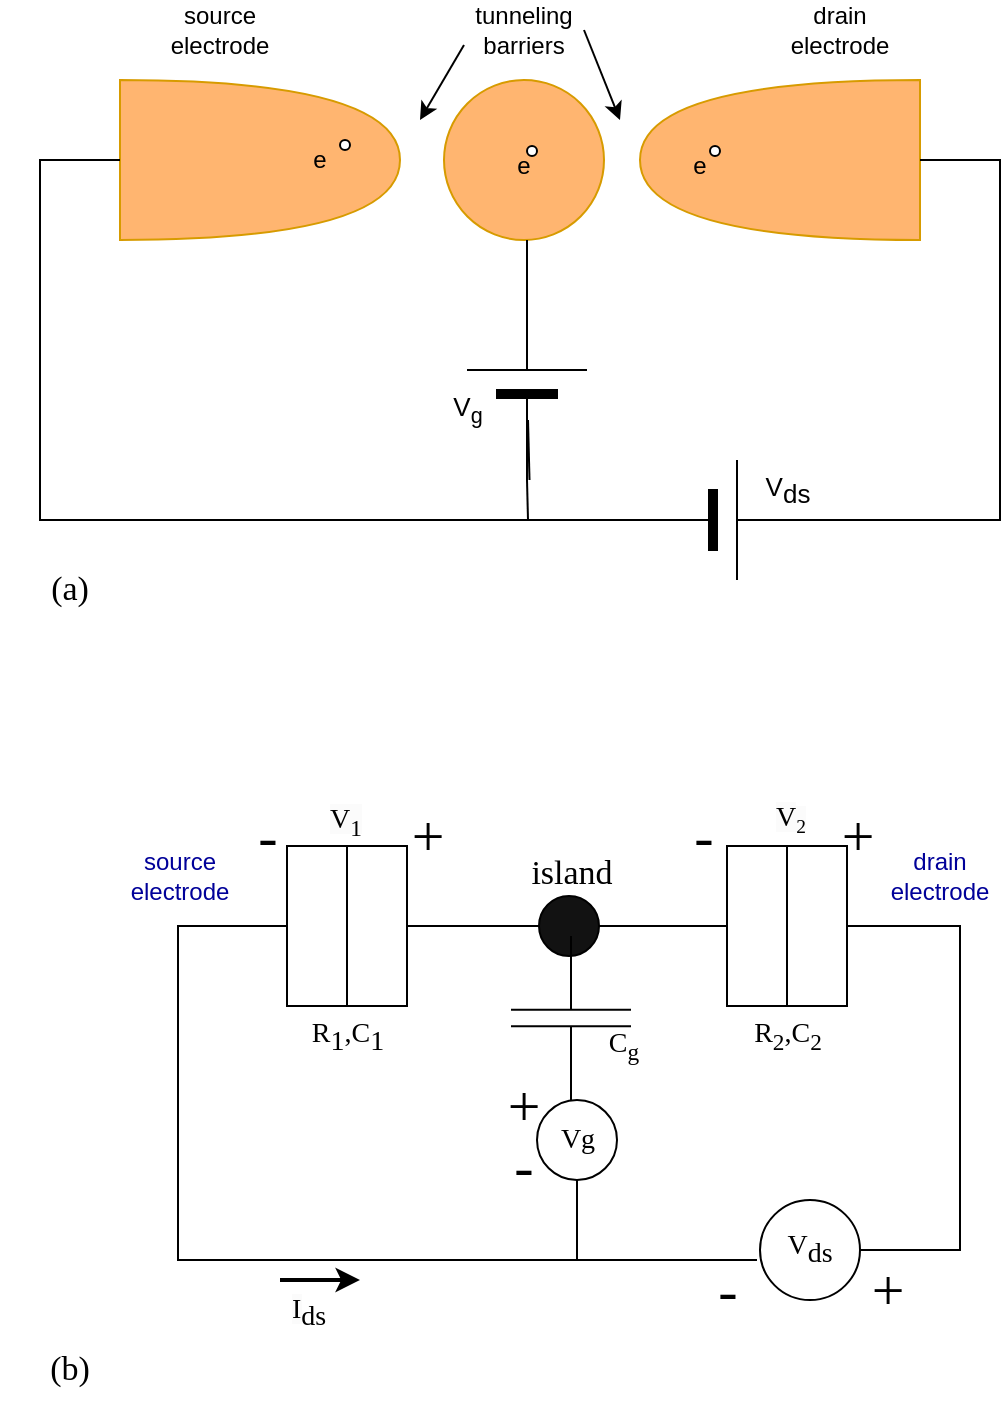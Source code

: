<mxfile version="22.0.6" type="github">
  <diagram name="Page-1" id="_Vgb9JAo8r92jsutBCuS">
    <mxGraphModel dx="954" dy="547" grid="1" gridSize="10" guides="1" tooltips="1" connect="1" arrows="1" fold="1" page="1" pageScale="1" pageWidth="850" pageHeight="1100" math="0" shadow="0">
      <root>
        <mxCell id="0" />
        <mxCell id="1" parent="0" />
        <mxCell id="adP3Fn6gAqeoGZsMluHC-1" value="" style="verticalLabelPosition=bottom;shadow=0;dashed=0;align=center;fillColor=strokeColor;html=1;verticalAlign=top;strokeWidth=1;shape=mxgraph.electrical.miscellaneous.monocell_battery;" parent="1" vertex="1">
          <mxGeometry x="333.5" y="300" width="100" height="60" as="geometry" />
        </mxCell>
        <mxCell id="adP3Fn6gAqeoGZsMluHC-3" value="" style="ellipse;whiteSpace=wrap;html=1;aspect=fixed;fillColor=#FFB570;strokeColor=#d79b00;" parent="1" vertex="1">
          <mxGeometry x="242" y="110" width="80" height="80" as="geometry" />
        </mxCell>
        <mxCell id="adP3Fn6gAqeoGZsMluHC-4" value="" style="shape=or;whiteSpace=wrap;html=1;fillColor=#FFB570;strokeColor=#d79b00;" parent="1" vertex="1">
          <mxGeometry x="80" y="110" width="140" height="80" as="geometry" />
        </mxCell>
        <mxCell id="adP3Fn6gAqeoGZsMluHC-5" value="" style="shape=or;whiteSpace=wrap;html=1;direction=west;fillColor=#FFB570;strokeColor=#d79b00;" parent="1" vertex="1">
          <mxGeometry x="340" y="110" width="140" height="80" as="geometry" />
        </mxCell>
        <mxCell id="adP3Fn6gAqeoGZsMluHC-8" style="edgeStyle=orthogonalEdgeStyle;rounded=0;orthogonalLoop=1;jettySize=auto;html=1;exitX=0;exitY=0.5;exitDx=0;exitDy=0;exitPerimeter=0;entryX=0;entryY=0.5;entryDx=0;entryDy=0;entryPerimeter=0;endArrow=none;endFill=0;" parent="1" source="adP3Fn6gAqeoGZsMluHC-1" target="adP3Fn6gAqeoGZsMluHC-4" edge="1">
          <mxGeometry relative="1" as="geometry">
            <Array as="points">
              <mxPoint x="328" y="330" />
              <mxPoint x="40" y="330" />
              <mxPoint x="40" y="150" />
            </Array>
          </mxGeometry>
        </mxCell>
        <mxCell id="adP3Fn6gAqeoGZsMluHC-9" style="edgeStyle=orthogonalEdgeStyle;rounded=0;orthogonalLoop=1;jettySize=auto;html=1;exitX=1;exitY=0.5;exitDx=0;exitDy=0;exitPerimeter=0;entryX=0;entryY=0.5;entryDx=0;entryDy=0;entryPerimeter=0;endArrow=none;endFill=0;" parent="1" source="adP3Fn6gAqeoGZsMluHC-1" target="adP3Fn6gAqeoGZsMluHC-5" edge="1">
          <mxGeometry relative="1" as="geometry">
            <Array as="points">
              <mxPoint x="520" y="330" />
              <mxPoint x="520" y="150" />
            </Array>
          </mxGeometry>
        </mxCell>
        <mxCell id="adP3Fn6gAqeoGZsMluHC-14" value="e" style="text;html=1;strokeColor=none;fillColor=none;align=center;verticalAlign=middle;whiteSpace=wrap;rounded=0;" parent="1" vertex="1">
          <mxGeometry x="150" y="135" width="60" height="30" as="geometry" />
        </mxCell>
        <mxCell id="adP3Fn6gAqeoGZsMluHC-15" value="e" style="text;html=1;strokeColor=none;fillColor=none;align=center;verticalAlign=middle;whiteSpace=wrap;rounded=0;" parent="1" vertex="1">
          <mxGeometry x="252" y="138" width="60" height="30" as="geometry" />
        </mxCell>
        <mxCell id="adP3Fn6gAqeoGZsMluHC-16" value="e" style="text;html=1;strokeColor=none;fillColor=none;align=center;verticalAlign=middle;whiteSpace=wrap;rounded=0;" parent="1" vertex="1">
          <mxGeometry x="340" y="138" width="60" height="30" as="geometry" />
        </mxCell>
        <mxCell id="adP3Fn6gAqeoGZsMluHC-17" value="" style="ellipse;whiteSpace=wrap;html=1;aspect=fixed;" parent="1" vertex="1">
          <mxGeometry x="190" y="140" width="5" height="5" as="geometry" />
        </mxCell>
        <mxCell id="adP3Fn6gAqeoGZsMluHC-18" value="" style="ellipse;whiteSpace=wrap;html=1;aspect=fixed;" parent="1" vertex="1">
          <mxGeometry x="283.5" y="143" width="5" height="5" as="geometry" />
        </mxCell>
        <mxCell id="adP3Fn6gAqeoGZsMluHC-21" value="" style="ellipse;whiteSpace=wrap;html=1;aspect=fixed;" parent="1" vertex="1">
          <mxGeometry x="375" y="143" width="5" height="5" as="geometry" />
        </mxCell>
        <mxCell id="adP3Fn6gAqeoGZsMluHC-22" value="tunneling barriers" style="text;html=1;strokeColor=none;fillColor=none;align=center;verticalAlign=middle;whiteSpace=wrap;rounded=0;" parent="1" vertex="1">
          <mxGeometry x="252" y="70" width="60" height="30" as="geometry" />
        </mxCell>
        <mxCell id="adP3Fn6gAqeoGZsMluHC-26" value="V&lt;sub style=&quot;font-size: 13px;&quot;&gt;ds&lt;/sub&gt;" style="text;html=1;strokeColor=none;fillColor=none;align=center;verticalAlign=middle;whiteSpace=wrap;rounded=0;fontSize=13;" parent="1" vertex="1">
          <mxGeometry x="383.5" y="300" width="60" height="30" as="geometry" />
        </mxCell>
        <mxCell id="acYc27RFogphZZk253pl-13" value="source&lt;br&gt;electrode" style="text;html=1;strokeColor=none;fillColor=none;align=center;verticalAlign=middle;whiteSpace=wrap;rounded=0;" parent="1" vertex="1">
          <mxGeometry x="100" y="70" width="60" height="30" as="geometry" />
        </mxCell>
        <mxCell id="acYc27RFogphZZk253pl-15" value="drain&lt;br&gt;electrode" style="text;html=1;strokeColor=none;fillColor=none;align=center;verticalAlign=middle;whiteSpace=wrap;rounded=0;" parent="1" vertex="1">
          <mxGeometry x="410" y="70" width="60" height="30" as="geometry" />
        </mxCell>
        <mxCell id="h9TD5exB-fgF-aXlMLzN-2" value="" style="endArrow=none;html=1;rounded=0;" edge="1" parent="1" source="h9TD5exB-fgF-aXlMLzN-3">
          <mxGeometry width="50" height="50" relative="1" as="geometry">
            <mxPoint x="284" y="280" as="sourcePoint" />
            <mxPoint x="283.5" y="190" as="targetPoint" />
          </mxGeometry>
        </mxCell>
        <mxCell id="h9TD5exB-fgF-aXlMLzN-5" value="V&lt;sub&gt;g&lt;/sub&gt;" style="text;html=1;strokeColor=none;fillColor=none;align=center;verticalAlign=middle;whiteSpace=wrap;rounded=0;fontSize=13;" vertex="1" parent="1">
          <mxGeometry x="223.5" y="260" width="60" height="30" as="geometry" />
        </mxCell>
        <mxCell id="h9TD5exB-fgF-aXlMLzN-8" value="" style="endArrow=classic;html=1;rounded=0;exitX=0;exitY=0.75;exitDx=0;exitDy=0;" edge="1" parent="1" source="adP3Fn6gAqeoGZsMluHC-22">
          <mxGeometry width="50" height="50" relative="1" as="geometry">
            <mxPoint x="283.5" y="80" as="sourcePoint" />
            <mxPoint x="230" y="130" as="targetPoint" />
          </mxGeometry>
        </mxCell>
        <mxCell id="h9TD5exB-fgF-aXlMLzN-9" value="" style="endArrow=classic;html=1;rounded=0;exitX=1;exitY=0.5;exitDx=0;exitDy=0;" edge="1" parent="1" source="adP3Fn6gAqeoGZsMluHC-22">
          <mxGeometry width="50" height="50" relative="1" as="geometry">
            <mxPoint x="316.5" y="80" as="sourcePoint" />
            <mxPoint x="330" y="130" as="targetPoint" />
          </mxGeometry>
        </mxCell>
        <mxCell id="h9TD5exB-fgF-aXlMLzN-35" value="" style="rounded=0;whiteSpace=wrap;html=1;direction=south;" vertex="1" parent="1">
          <mxGeometry x="163.5" y="493" width="30" height="80" as="geometry" />
        </mxCell>
        <mxCell id="h9TD5exB-fgF-aXlMLzN-36" style="edgeStyle=orthogonalEdgeStyle;rounded=0;orthogonalLoop=1;jettySize=auto;html=1;exitX=0.5;exitY=0;exitDx=0;exitDy=0;entryX=0;entryY=0.5;entryDx=0;entryDy=0;endArrow=none;endFill=0;" edge="1" parent="1" source="h9TD5exB-fgF-aXlMLzN-37" target="h9TD5exB-fgF-aXlMLzN-42">
          <mxGeometry relative="1" as="geometry" />
        </mxCell>
        <mxCell id="h9TD5exB-fgF-aXlMLzN-37" value="" style="rounded=0;whiteSpace=wrap;html=1;direction=south;" vertex="1" parent="1">
          <mxGeometry x="193.5" y="493" width="30" height="80" as="geometry" />
        </mxCell>
        <mxCell id="h9TD5exB-fgF-aXlMLzN-38" value="" style="rounded=0;whiteSpace=wrap;html=1;direction=south;" vertex="1" parent="1">
          <mxGeometry x="383.5" y="493" width="30" height="80" as="geometry" />
        </mxCell>
        <mxCell id="h9TD5exB-fgF-aXlMLzN-65" style="edgeStyle=orthogonalEdgeStyle;rounded=0;orthogonalLoop=1;jettySize=auto;html=1;exitX=0.5;exitY=0;exitDx=0;exitDy=0;entryX=1;entryY=0.5;entryDx=0;entryDy=0;endArrow=none;endFill=0;" edge="1" parent="1" source="h9TD5exB-fgF-aXlMLzN-40" target="h9TD5exB-fgF-aXlMLzN-63">
          <mxGeometry relative="1" as="geometry">
            <Array as="points">
              <mxPoint x="500" y="533" />
              <mxPoint x="500" y="695" />
            </Array>
          </mxGeometry>
        </mxCell>
        <mxCell id="h9TD5exB-fgF-aXlMLzN-40" value="" style="rounded=0;whiteSpace=wrap;html=1;direction=south;" vertex="1" parent="1">
          <mxGeometry x="413.5" y="493" width="30" height="80" as="geometry" />
        </mxCell>
        <mxCell id="h9TD5exB-fgF-aXlMLzN-41" style="edgeStyle=orthogonalEdgeStyle;rounded=0;orthogonalLoop=1;jettySize=auto;html=1;entryX=0.5;entryY=1;entryDx=0;entryDy=0;endArrow=none;endFill=0;" edge="1" parent="1" source="h9TD5exB-fgF-aXlMLzN-42" target="h9TD5exB-fgF-aXlMLzN-38">
          <mxGeometry relative="1" as="geometry" />
        </mxCell>
        <mxCell id="h9TD5exB-fgF-aXlMLzN-42" value="" style="ellipse;whiteSpace=wrap;html=1;aspect=fixed;fillColor=#121212;" vertex="1" parent="1">
          <mxGeometry x="289.5" y="518" width="30" height="30" as="geometry" />
        </mxCell>
        <mxCell id="h9TD5exB-fgF-aXlMLzN-43" style="edgeStyle=orthogonalEdgeStyle;rounded=0;orthogonalLoop=1;jettySize=auto;html=1;exitX=0.75;exitY=0;exitDx=0;exitDy=0;entryX=0.5;entryY=1;entryDx=0;entryDy=0;endArrow=none;endFill=0;" edge="1" parent="1" source="h9TD5exB-fgF-aXlMLzN-47" target="h9TD5exB-fgF-aXlMLzN-35">
          <mxGeometry relative="1" as="geometry">
            <mxPoint x="108.5" y="593" as="sourcePoint" />
            <Array as="points">
              <mxPoint x="109" y="700" />
              <mxPoint x="109" y="533" />
            </Array>
          </mxGeometry>
        </mxCell>
        <mxCell id="h9TD5exB-fgF-aXlMLzN-45" value="&lt;font style=&quot;font-size: 14px;&quot; face=&quot;Times New Roman&quot;&gt;R&lt;sub style=&quot;font-size: 14px;&quot;&gt;1&lt;/sub&gt;,C&lt;sub style=&quot;font-size: 14px;&quot;&gt;1&lt;/sub&gt;&lt;/font&gt;" style="text;html=1;strokeColor=none;fillColor=none;align=center;verticalAlign=middle;whiteSpace=wrap;rounded=0;fontSize=14;" vertex="1" parent="1">
          <mxGeometry x="163.5" y="573" width="60" height="30" as="geometry" />
        </mxCell>
        <mxCell id="h9TD5exB-fgF-aXlMLzN-46" value="&lt;font style=&quot;font-size: 14px;&quot; face=&quot;Times New Roman&quot;&gt;R&lt;sub&gt;2&lt;/sub&gt;,C&lt;sub&gt;2&lt;/sub&gt;&lt;/font&gt;" style="text;html=1;strokeColor=none;fillColor=none;align=center;verticalAlign=middle;whiteSpace=wrap;rounded=0;fontSize=14;" vertex="1" parent="1">
          <mxGeometry x="383.5" y="573" width="60" height="30" as="geometry" />
        </mxCell>
        <mxCell id="h9TD5exB-fgF-aXlMLzN-47" value="-" style="text;html=1;strokeColor=none;fillColor=none;align=center;verticalAlign=middle;whiteSpace=wrap;rounded=0;fontSize=29;fontFamily=Times New Roman;" vertex="1" parent="1">
          <mxGeometry x="353.5" y="700" width="60" height="30" as="geometry" />
        </mxCell>
        <mxCell id="h9TD5exB-fgF-aXlMLzN-48" value="+" style="text;html=1;strokeColor=none;fillColor=none;align=center;verticalAlign=middle;whiteSpace=wrap;rounded=0;fontSize=29;fontFamily=Times New Roman;" vertex="1" parent="1">
          <mxGeometry x="433.5" y="700" width="60" height="30" as="geometry" />
        </mxCell>
        <mxCell id="h9TD5exB-fgF-aXlMLzN-49" value="+" style="text;html=1;strokeColor=none;fillColor=none;align=center;verticalAlign=middle;whiteSpace=wrap;rounded=0;fontSize=29;fontFamily=Times New Roman;" vertex="1" parent="1">
          <mxGeometry x="203.5" y="473" width="60" height="30" as="geometry" />
        </mxCell>
        <mxCell id="h9TD5exB-fgF-aXlMLzN-50" value="+" style="text;html=1;strokeColor=none;fillColor=none;align=center;verticalAlign=middle;whiteSpace=wrap;rounded=0;fontSize=29;fontFamily=Times New Roman;" vertex="1" parent="1">
          <mxGeometry x="418.5" y="473" width="60" height="30" as="geometry" />
        </mxCell>
        <mxCell id="h9TD5exB-fgF-aXlMLzN-51" value="-" style="text;html=1;strokeColor=none;fillColor=none;align=center;verticalAlign=middle;whiteSpace=wrap;rounded=0;fontSize=29;fontFamily=Times New Roman;" vertex="1" parent="1">
          <mxGeometry x="123.5" y="473" width="60" height="30" as="geometry" />
        </mxCell>
        <mxCell id="h9TD5exB-fgF-aXlMLzN-52" value="-" style="text;html=1;strokeColor=none;fillColor=none;align=center;verticalAlign=middle;whiteSpace=wrap;rounded=0;fontSize=29;fontFamily=Times New Roman;" vertex="1" parent="1">
          <mxGeometry x="341.5" y="473" width="60" height="30" as="geometry" />
        </mxCell>
        <mxCell id="h9TD5exB-fgF-aXlMLzN-53" value="island" style="text;html=1;strokeColor=none;fillColor=none;align=center;verticalAlign=middle;whiteSpace=wrap;rounded=0;fontFamily=Times New Roman;fontSize=17;" vertex="1" parent="1">
          <mxGeometry x="275.5" y="492" width="60" height="30" as="geometry" />
        </mxCell>
        <mxCell id="h9TD5exB-fgF-aXlMLzN-56" value="&lt;span style=&quot;caret-color: rgb(0, 0, 0); color: rgb(0, 0, 0); font-family: &amp;quot;Times New Roman&amp;quot;; font-size: 14px; font-style: normal; font-variant-caps: normal; font-weight: 400; letter-spacing: normal; text-align: center; text-indent: 0px; text-transform: none; word-spacing: 0px; -webkit-text-stroke-width: 0px; background-color: rgb(251, 251, 251); text-decoration: none; float: none; display: inline !important;&quot;&gt;V&lt;sub&gt;1&lt;/sub&gt;&lt;/span&gt;" style="text;whiteSpace=wrap;html=1;" vertex="1" parent="1">
          <mxGeometry x="182.5" y="465" width="60" height="40" as="geometry" />
        </mxCell>
        <mxCell id="h9TD5exB-fgF-aXlMLzN-57" value="&lt;span style=&quot;caret-color: rgb(0, 0, 0); color: rgb(0, 0, 0); font-family: &amp;quot;Times New Roman&amp;quot;; font-size: 14px; font-style: normal; font-variant-caps: normal; font-weight: 400; letter-spacing: normal; text-align: center; text-indent: 0px; text-transform: none; word-spacing: 0px; -webkit-text-stroke-width: 0px; background-color: rgb(251, 251, 251); text-decoration: none; float: none; display: inline !important;&quot;&gt;V&lt;/span&gt;&lt;span style=&quot;caret-color: rgb(0, 0, 0); color: rgb(0, 0, 0); font-family: &amp;quot;Times New Roman&amp;quot;; font-style: normal; font-variant-caps: normal; font-weight: 400; letter-spacing: normal; text-align: center; text-indent: 0px; text-transform: none; word-spacing: 0px; -webkit-text-stroke-width: 0px; background-color: rgb(251, 251, 251); text-decoration: none; float: none; display: inline !important; font-size: 11.667px;&quot;&gt;&lt;sub&gt;2&lt;/sub&gt;&lt;/span&gt;" style="text;whiteSpace=wrap;html=1;" vertex="1" parent="1">
          <mxGeometry x="405.5" y="464" width="60" height="40" as="geometry" />
        </mxCell>
        <mxCell id="h9TD5exB-fgF-aXlMLzN-58" value="&lt;span style=&quot;caret-color: rgb(0, 0, 0); color: rgb(0, 0, 0); font-family: &amp;quot;Times New Roman&amp;quot;; font-size: 14px; font-style: normal; font-variant-caps: normal; font-weight: 400; letter-spacing: normal; text-align: center; text-indent: 0px; text-transform: none; word-spacing: 0px; -webkit-text-stroke-width: 0px; background-color: rgb(251, 251, 251); text-decoration: none; float: none; display: inline !important;&quot;&gt;I&lt;/span&gt;&lt;sub style=&quot;border-color: var(--border-color); caret-color: rgb(0, 0, 0); color: rgb(0, 0, 0); font-family: &amp;quot;Times New Roman&amp;quot;; font-style: normal; font-variant-caps: normal; font-weight: 400; letter-spacing: normal; text-align: center; text-indent: 0px; text-transform: none; word-spacing: 0px; -webkit-text-stroke-width: 0px; text-decoration: none; font-size: 14px;&quot;&gt;ds&lt;/sub&gt;" style="text;whiteSpace=wrap;html=1;" vertex="1" parent="1">
          <mxGeometry x="163.5" y="710" width="60" height="40" as="geometry" />
        </mxCell>
        <mxCell id="h9TD5exB-fgF-aXlMLzN-59" value="" style="endArrow=classic;html=1;rounded=0;strokeWidth=2;" edge="1" parent="1">
          <mxGeometry width="50" height="50" relative="1" as="geometry">
            <mxPoint x="160" y="710" as="sourcePoint" />
            <mxPoint x="200" y="710" as="targetPoint" />
          </mxGeometry>
        </mxCell>
        <mxCell id="h9TD5exB-fgF-aXlMLzN-60" value="" style="endArrow=none;html=1;rounded=0;" edge="1" parent="1" target="h9TD5exB-fgF-aXlMLzN-3">
          <mxGeometry width="50" height="50" relative="1" as="geometry">
            <mxPoint x="284" y="280" as="sourcePoint" />
            <mxPoint x="283.5" y="190" as="targetPoint" />
          </mxGeometry>
        </mxCell>
        <mxCell id="h9TD5exB-fgF-aXlMLzN-62" style="edgeStyle=orthogonalEdgeStyle;rounded=0;orthogonalLoop=1;jettySize=auto;html=1;exitX=0;exitY=0.5;exitDx=0;exitDy=0;exitPerimeter=0;endArrow=none;endFill=0;" edge="1" parent="1" source="h9TD5exB-fgF-aXlMLzN-3">
          <mxGeometry relative="1" as="geometry">
            <mxPoint x="284" y="330" as="targetPoint" />
          </mxGeometry>
        </mxCell>
        <mxCell id="h9TD5exB-fgF-aXlMLzN-3" value="" style="verticalLabelPosition=bottom;shadow=0;dashed=0;align=center;fillColor=strokeColor;html=1;verticalAlign=top;strokeWidth=1;shape=mxgraph.electrical.miscellaneous.monocell_battery;rotation=-90;" vertex="1" parent="1">
          <mxGeometry x="233.5" y="230" width="100" height="60" as="geometry" />
        </mxCell>
        <mxCell id="h9TD5exB-fgF-aXlMLzN-63" value="V&lt;sub style=&quot;border-color: var(--border-color); font-size: 14px;&quot;&gt;ds&lt;/sub&gt;" style="ellipse;whiteSpace=wrap;html=1;aspect=fixed;fontSize=14;fontFamily=Times New Roman;" vertex="1" parent="1">
          <mxGeometry x="400" y="670" width="50" height="50" as="geometry" />
        </mxCell>
        <mxCell id="h9TD5exB-fgF-aXlMLzN-70" style="edgeStyle=orthogonalEdgeStyle;rounded=0;orthogonalLoop=1;jettySize=auto;html=1;endArrow=none;endFill=0;" edge="1" parent="1" source="h9TD5exB-fgF-aXlMLzN-66">
          <mxGeometry relative="1" as="geometry">
            <mxPoint x="308.5" y="700" as="targetPoint" />
          </mxGeometry>
        </mxCell>
        <mxCell id="h9TD5exB-fgF-aXlMLzN-66" value="Vg" style="ellipse;whiteSpace=wrap;html=1;aspect=fixed;fontSize=14;fontFamily=Times New Roman;" vertex="1" parent="1">
          <mxGeometry x="288.5" y="620" width="40" height="40" as="geometry" />
        </mxCell>
        <mxCell id="h9TD5exB-fgF-aXlMLzN-67" value="+" style="text;html=1;strokeColor=none;fillColor=none;align=center;verticalAlign=middle;whiteSpace=wrap;rounded=0;fontSize=29;fontFamily=Times New Roman;" vertex="1" parent="1">
          <mxGeometry x="252" y="608" width="60" height="30" as="geometry" />
        </mxCell>
        <mxCell id="h9TD5exB-fgF-aXlMLzN-68" value="-" style="text;html=1;strokeColor=none;fillColor=none;align=center;verticalAlign=middle;whiteSpace=wrap;rounded=0;fontSize=29;fontFamily=Times New Roman;" vertex="1" parent="1">
          <mxGeometry x="252" y="638" width="60" height="30" as="geometry" />
        </mxCell>
        <mxCell id="h9TD5exB-fgF-aXlMLzN-72" value="" style="pointerEvents=1;verticalLabelPosition=bottom;shadow=0;dashed=0;align=center;html=1;verticalAlign=top;shape=mxgraph.electrical.capacitors.capacitor_1;direction=south;" vertex="1" parent="1">
          <mxGeometry x="275.5" y="538" width="60" height="82" as="geometry" />
        </mxCell>
        <mxCell id="h9TD5exB-fgF-aXlMLzN-73" value="&lt;font style=&quot;font-size: 14px;&quot; face=&quot;Times New Roman&quot;&gt;C&lt;sub&gt;g&lt;/sub&gt;&lt;/font&gt;" style="text;html=1;strokeColor=none;fillColor=none;align=center;verticalAlign=middle;whiteSpace=wrap;rounded=0;fontSize=14;" vertex="1" parent="1">
          <mxGeometry x="302" y="578" width="60" height="30" as="geometry" />
        </mxCell>
        <mxCell id="h9TD5exB-fgF-aXlMLzN-74" value="source&lt;br&gt;electrode" style="text;html=1;strokeColor=none;fillColor=none;align=center;verticalAlign=middle;whiteSpace=wrap;rounded=0;fontColor=#000099;" vertex="1" parent="1">
          <mxGeometry x="80" y="493" width="60" height="30" as="geometry" />
        </mxCell>
        <mxCell id="h9TD5exB-fgF-aXlMLzN-75" value="drain&lt;br&gt;electrode" style="text;html=1;strokeColor=none;fillColor=none;align=center;verticalAlign=middle;whiteSpace=wrap;rounded=0;fontColor=#000099;" vertex="1" parent="1">
          <mxGeometry x="460" y="493" width="60" height="30" as="geometry" />
        </mxCell>
        <mxCell id="h9TD5exB-fgF-aXlMLzN-76" value="(a)" style="text;html=1;strokeColor=none;fillColor=none;align=center;verticalAlign=middle;whiteSpace=wrap;rounded=0;fontFamily=Times New Roman;fontSize=17;" vertex="1" parent="1">
          <mxGeometry x="20" y="350" width="70" height="30" as="geometry" />
        </mxCell>
        <mxCell id="h9TD5exB-fgF-aXlMLzN-77" value="(b)" style="text;html=1;strokeColor=none;fillColor=none;align=center;verticalAlign=middle;whiteSpace=wrap;rounded=0;fontFamily=Times New Roman;fontSize=17;" vertex="1" parent="1">
          <mxGeometry x="20" y="740" width="70" height="30" as="geometry" />
        </mxCell>
      </root>
    </mxGraphModel>
  </diagram>
</mxfile>
